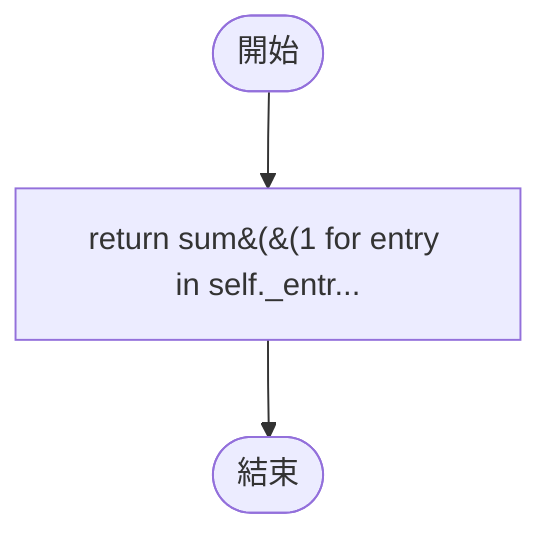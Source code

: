 flowchart TB
    n1([開始])
    n2([結束])
    n3[return sum&#40;&#40;1 for entry in self._entr...]
    n1 --> n3
    n3 --> n2